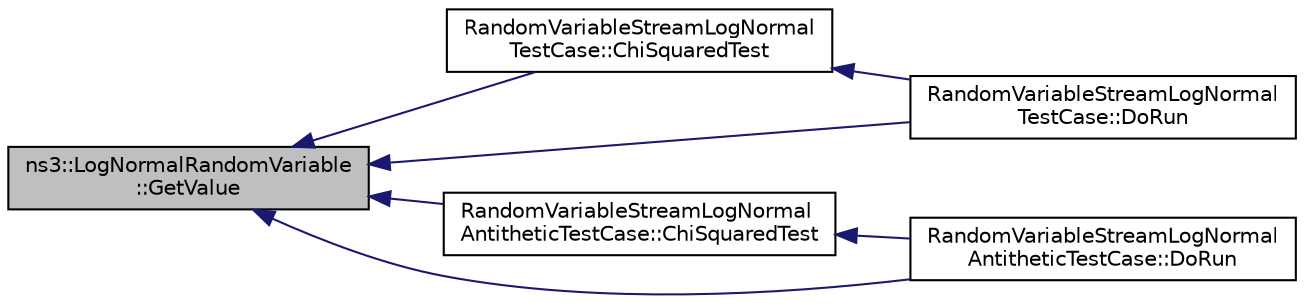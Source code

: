 digraph "ns3::LogNormalRandomVariable::GetValue"
{
  edge [fontname="Helvetica",fontsize="10",labelfontname="Helvetica",labelfontsize="10"];
  node [fontname="Helvetica",fontsize="10",shape=record];
  rankdir="LR";
  Node1 [label="ns3::LogNormalRandomVariable\l::GetValue",height=0.2,width=0.4,color="black", fillcolor="grey75", style="filled", fontcolor="black"];
  Node1 -> Node2 [dir="back",color="midnightblue",fontsize="10",style="solid"];
  Node2 [label="RandomVariableStreamLogNormal\lTestCase::ChiSquaredTest",height=0.2,width=0.4,color="black", fillcolor="white", style="filled",URL="$d6/d33/classRandomVariableStreamLogNormalTestCase.html#a8dd5b9b1030955cee13cc718efa9f78d"];
  Node2 -> Node3 [dir="back",color="midnightblue",fontsize="10",style="solid"];
  Node3 [label="RandomVariableStreamLogNormal\lTestCase::DoRun",height=0.2,width=0.4,color="black", fillcolor="white", style="filled",URL="$d6/d33/classRandomVariableStreamLogNormalTestCase.html#ab6ee956d829eb26ba949e3a4d99c6996",tooltip="Implementation to actually run this TestCase. "];
  Node1 -> Node3 [dir="back",color="midnightblue",fontsize="10",style="solid"];
  Node1 -> Node4 [dir="back",color="midnightblue",fontsize="10",style="solid"];
  Node4 [label="RandomVariableStreamLogNormal\lAntitheticTestCase::ChiSquaredTest",height=0.2,width=0.4,color="black", fillcolor="white", style="filled",URL="$d1/d0c/classRandomVariableStreamLogNormalAntitheticTestCase.html#acea054fec1e48e3d210b5b378c63f110"];
  Node4 -> Node5 [dir="back",color="midnightblue",fontsize="10",style="solid"];
  Node5 [label="RandomVariableStreamLogNormal\lAntitheticTestCase::DoRun",height=0.2,width=0.4,color="black", fillcolor="white", style="filled",URL="$d1/d0c/classRandomVariableStreamLogNormalAntitheticTestCase.html#a723deffbfad7dbfbeecee15109aa20fc",tooltip="Implementation to actually run this TestCase. "];
  Node1 -> Node5 [dir="back",color="midnightblue",fontsize="10",style="solid"];
}
